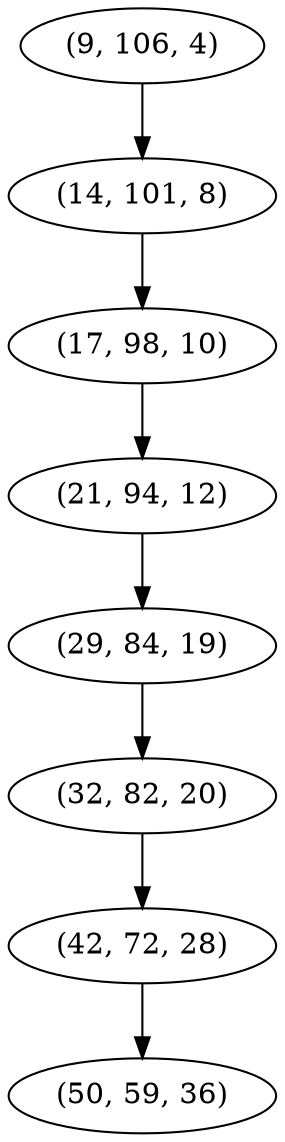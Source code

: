 digraph tree {
    "(9, 106, 4)";
    "(14, 101, 8)";
    "(17, 98, 10)";
    "(21, 94, 12)";
    "(29, 84, 19)";
    "(32, 82, 20)";
    "(42, 72, 28)";
    "(50, 59, 36)";
    "(9, 106, 4)" -> "(14, 101, 8)";
    "(14, 101, 8)" -> "(17, 98, 10)";
    "(17, 98, 10)" -> "(21, 94, 12)";
    "(21, 94, 12)" -> "(29, 84, 19)";
    "(29, 84, 19)" -> "(32, 82, 20)";
    "(32, 82, 20)" -> "(42, 72, 28)";
    "(42, 72, 28)" -> "(50, 59, 36)";
}
